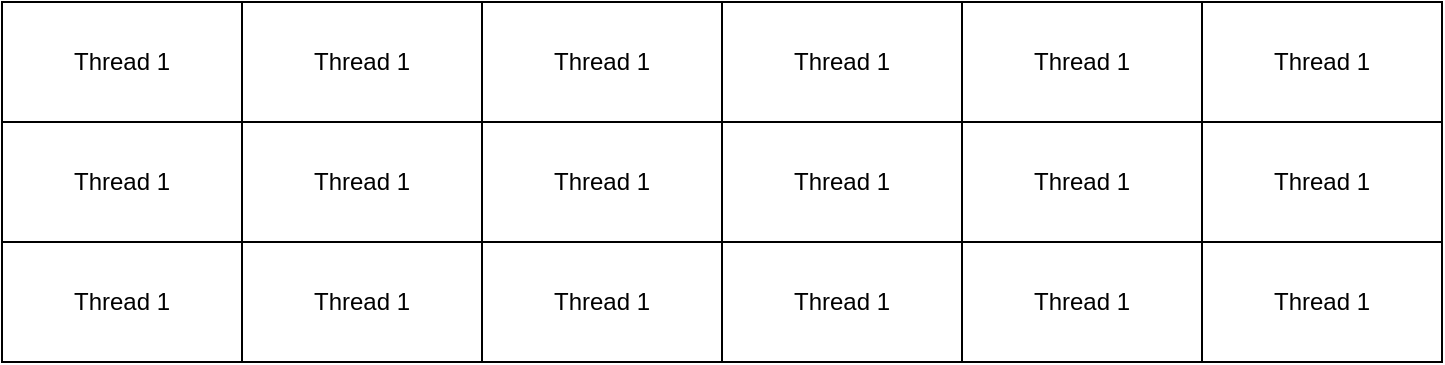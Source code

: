<mxfile version="15.0.5" type="device"><diagram id="YhH7WYBAxTGbiCbuz2tr" name="Page-1"><mxGraphModel dx="1178" dy="663" grid="1" gridSize="10" guides="1" tooltips="1" connect="1" arrows="1" fold="1" page="1" pageScale="1" pageWidth="850" pageHeight="500" math="0" shadow="0"><root><mxCell id="0"/><mxCell id="1" parent="0"/><mxCell id="gLx7DTSWW9UbibAEZc-x-7" value="Thread 1" style="rounded=0;whiteSpace=wrap;html=1;" vertex="1" parent="1"><mxGeometry x="40" y="40" width="120" height="60" as="geometry"/></mxCell><mxCell id="gLx7DTSWW9UbibAEZc-x-8" value="&lt;span&gt;Thread 1&lt;/span&gt;" style="rounded=0;whiteSpace=wrap;html=1;" vertex="1" parent="1"><mxGeometry x="160" y="40" width="120" height="60" as="geometry"/></mxCell><mxCell id="gLx7DTSWW9UbibAEZc-x-9" value="&lt;span&gt;Thread 1&lt;/span&gt;" style="rounded=0;whiteSpace=wrap;html=1;" vertex="1" parent="1"><mxGeometry x="280" y="40" width="120" height="60" as="geometry"/></mxCell><mxCell id="gLx7DTSWW9UbibAEZc-x-10" value="&lt;span&gt;Thread 1&lt;/span&gt;" style="rounded=0;whiteSpace=wrap;html=1;" vertex="1" parent="1"><mxGeometry x="400" y="40" width="120" height="60" as="geometry"/></mxCell><mxCell id="gLx7DTSWW9UbibAEZc-x-11" value="&lt;span&gt;Thread 1&lt;/span&gt;" style="rounded=0;whiteSpace=wrap;html=1;" vertex="1" parent="1"><mxGeometry x="520" y="40" width="120" height="60" as="geometry"/></mxCell><mxCell id="gLx7DTSWW9UbibAEZc-x-12" value="&lt;span&gt;Thread 1&lt;/span&gt;" style="rounded=0;whiteSpace=wrap;html=1;" vertex="1" parent="1"><mxGeometry x="640" y="40" width="120" height="60" as="geometry"/></mxCell><mxCell id="gLx7DTSWW9UbibAEZc-x-13" value="&lt;span&gt;Thread 1&lt;/span&gt;" style="rounded=0;whiteSpace=wrap;html=1;" vertex="1" parent="1"><mxGeometry x="40" y="100" width="120" height="60" as="geometry"/></mxCell><mxCell id="gLx7DTSWW9UbibAEZc-x-14" value="&lt;span&gt;Thread 1&lt;/span&gt;" style="rounded=0;whiteSpace=wrap;html=1;" vertex="1" parent="1"><mxGeometry x="160" y="100" width="120" height="60" as="geometry"/></mxCell><mxCell id="gLx7DTSWW9UbibAEZc-x-15" value="&lt;span&gt;Thread 1&lt;/span&gt;" style="rounded=0;whiteSpace=wrap;html=1;" vertex="1" parent="1"><mxGeometry x="280" y="100" width="120" height="60" as="geometry"/></mxCell><mxCell id="gLx7DTSWW9UbibAEZc-x-16" value="&lt;span&gt;Thread 1&lt;/span&gt;" style="rounded=0;whiteSpace=wrap;html=1;" vertex="1" parent="1"><mxGeometry x="400" y="100" width="120" height="60" as="geometry"/></mxCell><mxCell id="gLx7DTSWW9UbibAEZc-x-17" value="&lt;span&gt;Thread 1&lt;/span&gt;" style="rounded=0;whiteSpace=wrap;html=1;" vertex="1" parent="1"><mxGeometry x="520" y="100" width="120" height="60" as="geometry"/></mxCell><mxCell id="gLx7DTSWW9UbibAEZc-x-18" value="&lt;span&gt;Thread 1&lt;/span&gt;" style="rounded=0;whiteSpace=wrap;html=1;" vertex="1" parent="1"><mxGeometry x="640" y="100" width="120" height="60" as="geometry"/></mxCell><mxCell id="gLx7DTSWW9UbibAEZc-x-19" value="&lt;span&gt;Thread 1&lt;/span&gt;" style="rounded=0;whiteSpace=wrap;html=1;" vertex="1" parent="1"><mxGeometry x="40" y="160" width="120" height="60" as="geometry"/></mxCell><mxCell id="gLx7DTSWW9UbibAEZc-x-20" value="&lt;span&gt;Thread 1&lt;/span&gt;" style="rounded=0;whiteSpace=wrap;html=1;" vertex="1" parent="1"><mxGeometry x="160" y="160" width="120" height="60" as="geometry"/></mxCell><mxCell id="gLx7DTSWW9UbibAEZc-x-21" value="&lt;span&gt;Thread 1&lt;/span&gt;" style="rounded=0;whiteSpace=wrap;html=1;" vertex="1" parent="1"><mxGeometry x="280" y="160" width="120" height="60" as="geometry"/></mxCell><mxCell id="gLx7DTSWW9UbibAEZc-x-22" value="&lt;span&gt;Thread 1&lt;/span&gt;" style="rounded=0;whiteSpace=wrap;html=1;" vertex="1" parent="1"><mxGeometry x="400" y="160" width="120" height="60" as="geometry"/></mxCell><mxCell id="gLx7DTSWW9UbibAEZc-x-23" value="&lt;span&gt;Thread 1&lt;/span&gt;" style="rounded=0;whiteSpace=wrap;html=1;" vertex="1" parent="1"><mxGeometry x="520" y="160" width="120" height="60" as="geometry"/></mxCell><mxCell id="gLx7DTSWW9UbibAEZc-x-24" value="&lt;span&gt;Thread 1&lt;/span&gt;" style="rounded=0;whiteSpace=wrap;html=1;" vertex="1" parent="1"><mxGeometry x="640" y="160" width="120" height="60" as="geometry"/></mxCell></root></mxGraphModel></diagram></mxfile>